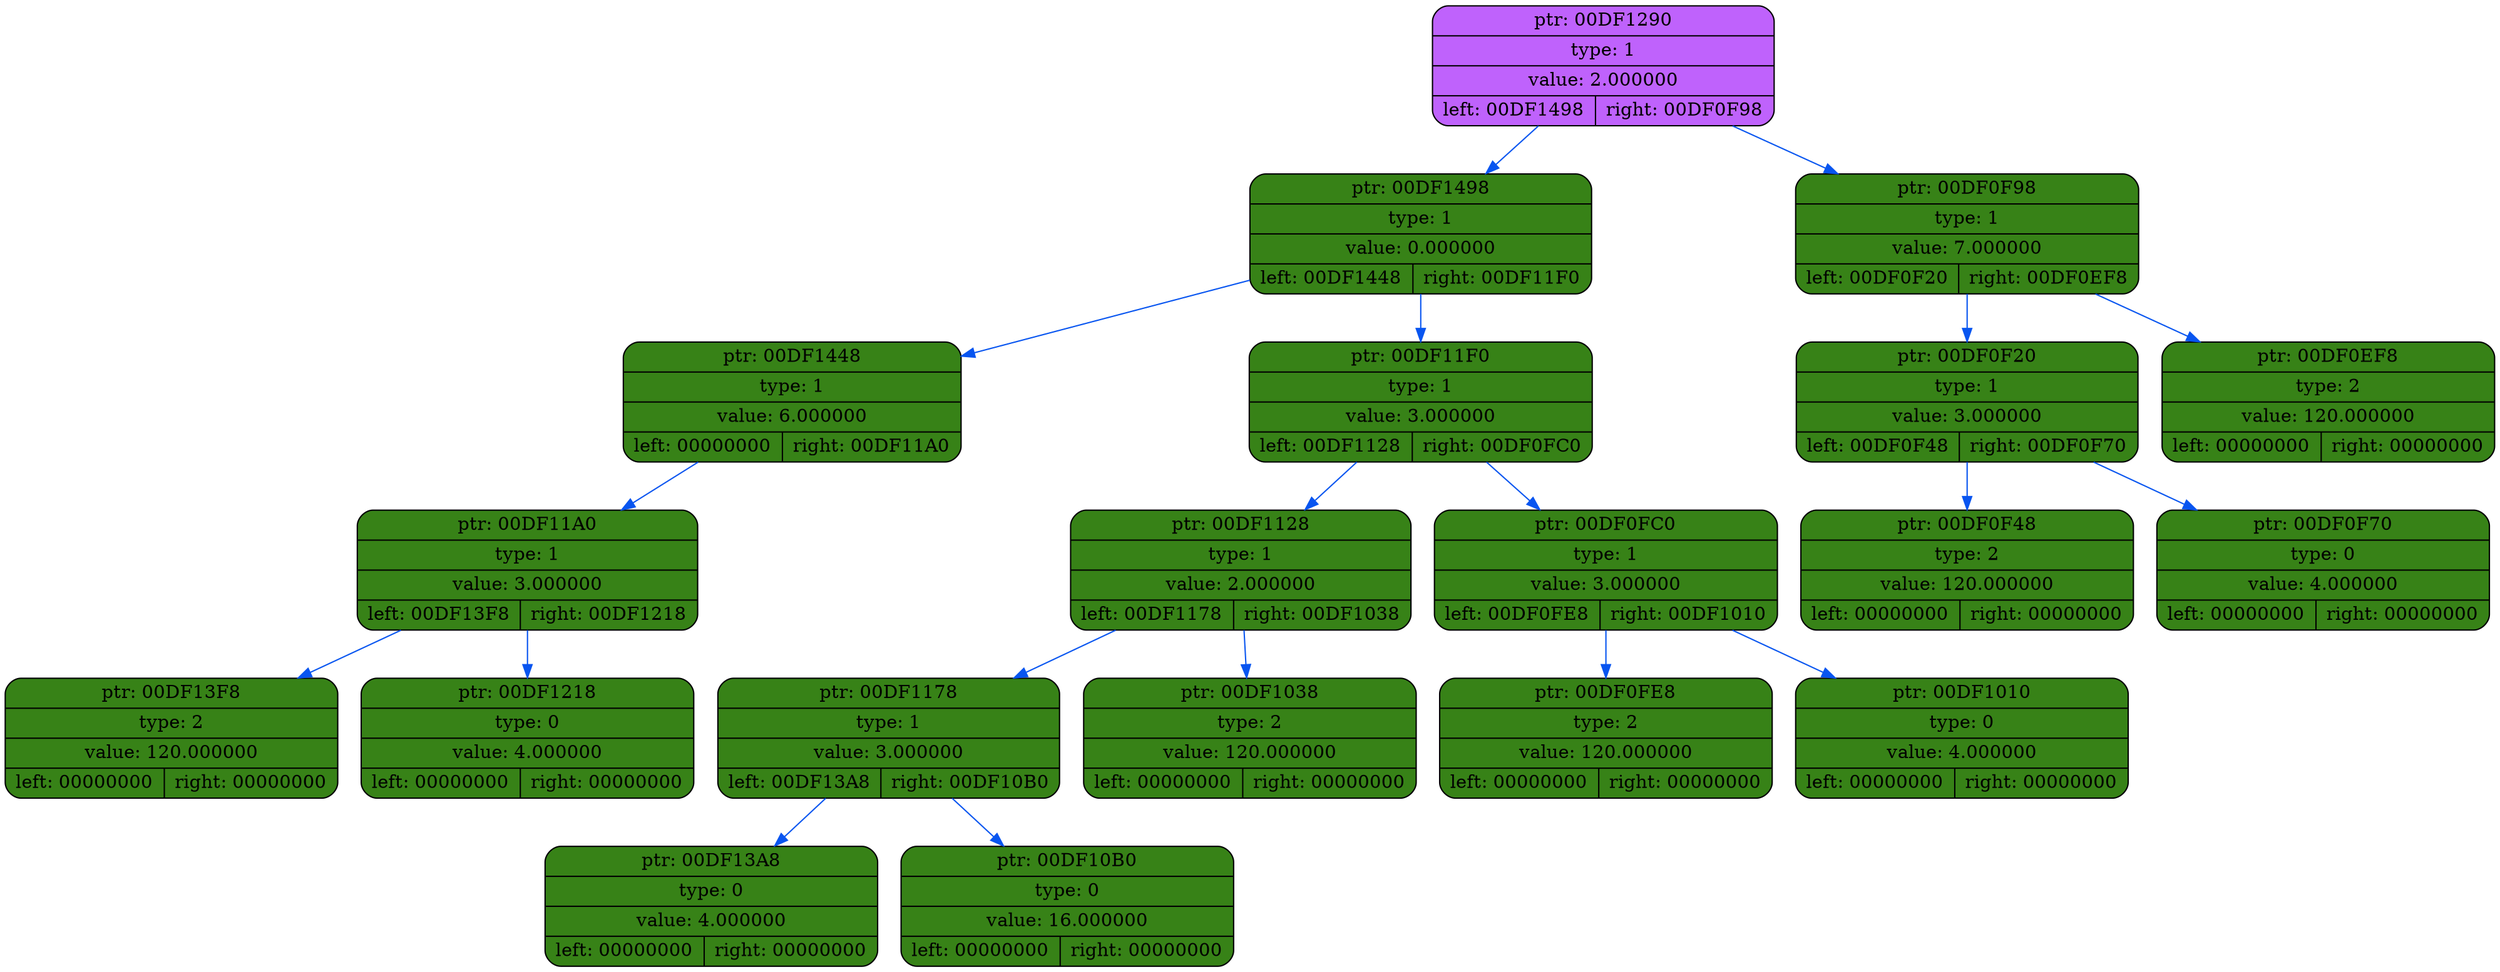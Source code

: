 digraph
{
    rankdir=TP

        node00DF1290[shape=record,style="rounded,filled",fillcolor="#BF62FC",label="{ ptr: 00DF1290 | type: 1 | value: 2.000000| { left: 00DF1498 | right: 00DF0F98 }}"];
    node00DF1290 -> node00DF1498[color="#0855F0"]
    node00DF1498[shape=record,style="rounded,filled",fillcolor="#378217",label="{ ptr: 00DF1498 | type: 1 | value: 0.000000| { left: 00DF1448 | right: 00DF11F0 }}"];
    node00DF1498 -> node00DF1448[color="#0855F0"]
    node00DF1448[shape=record,style="rounded,filled",fillcolor="#378217",label="{ ptr: 00DF1448 | type: 1 | value: 6.000000| { left: 00000000 | right: 00DF11A0 }}"];
    node00DF1448 -> node00DF11A0[color="#0855F0"]
    node00DF11A0[shape=record,style="rounded,filled",fillcolor="#378217",label="{ ptr: 00DF11A0 | type: 1 | value: 3.000000| { left: 00DF13F8 | right: 00DF1218 }}"];
    node00DF11A0 -> node00DF13F8[color="#0855F0"]
    node00DF13F8[shape=record,style="rounded,filled",fillcolor="#378217",label="{ ptr: 00DF13F8 | type: 2 | value: 120.000000| { left: 00000000 | right: 00000000 }}"];
    node00DF11A0 -> node00DF1218[color="#0855F0"]
    node00DF1218[shape=record,style="rounded,filled",fillcolor="#378217",label="{ ptr: 00DF1218 | type: 0 | value: 4.000000| { left: 00000000 | right: 00000000 }}"];
    node00DF1498 -> node00DF11F0[color="#0855F0"]
    node00DF11F0[shape=record,style="rounded,filled",fillcolor="#378217",label="{ ptr: 00DF11F0 | type: 1 | value: 3.000000| { left: 00DF1128 | right: 00DF0FC0 }}"];
    node00DF11F0 -> node00DF1128[color="#0855F0"]
    node00DF1128[shape=record,style="rounded,filled",fillcolor="#378217",label="{ ptr: 00DF1128 | type: 1 | value: 2.000000| { left: 00DF1178 | right: 00DF1038 }}"];
    node00DF1128 -> node00DF1178[color="#0855F0"]
    node00DF1178[shape=record,style="rounded,filled",fillcolor="#378217",label="{ ptr: 00DF1178 | type: 1 | value: 3.000000| { left: 00DF13A8 | right: 00DF10B0 }}"];
    node00DF1178 -> node00DF13A8[color="#0855F0"]
    node00DF13A8[shape=record,style="rounded,filled",fillcolor="#378217",label="{ ptr: 00DF13A8 | type: 0 | value: 4.000000| { left: 00000000 | right: 00000000 }}"];
    node00DF1178 -> node00DF10B0[color="#0855F0"]
    node00DF10B0[shape=record,style="rounded,filled",fillcolor="#378217",label="{ ptr: 00DF10B0 | type: 0 | value: 16.000000| { left: 00000000 | right: 00000000 }}"];
    node00DF1128 -> node00DF1038[color="#0855F0"]
    node00DF1038[shape=record,style="rounded,filled",fillcolor="#378217",label="{ ptr: 00DF1038 | type: 2 | value: 120.000000| { left: 00000000 | right: 00000000 }}"];
    node00DF11F0 -> node00DF0FC0[color="#0855F0"]
    node00DF0FC0[shape=record,style="rounded,filled",fillcolor="#378217",label="{ ptr: 00DF0FC0 | type: 1 | value: 3.000000| { left: 00DF0FE8 | right: 00DF1010 }}"];
    node00DF0FC0 -> node00DF0FE8[color="#0855F0"]
    node00DF0FE8[shape=record,style="rounded,filled",fillcolor="#378217",label="{ ptr: 00DF0FE8 | type: 2 | value: 120.000000| { left: 00000000 | right: 00000000 }}"];
    node00DF0FC0 -> node00DF1010[color="#0855F0"]
    node00DF1010[shape=record,style="rounded,filled",fillcolor="#378217",label="{ ptr: 00DF1010 | type: 0 | value: 4.000000| { left: 00000000 | right: 00000000 }}"];
    node00DF1290 -> node00DF0F98[color="#0855F0"]
    node00DF0F98[shape=record,style="rounded,filled",fillcolor="#378217",label="{ ptr: 00DF0F98 | type: 1 | value: 7.000000| { left: 00DF0F20 | right: 00DF0EF8 }}"];
    node00DF0F98 -> node00DF0F20[color="#0855F0"]
    node00DF0F20[shape=record,style="rounded,filled",fillcolor="#378217",label="{ ptr: 00DF0F20 | type: 1 | value: 3.000000| { left: 00DF0F48 | right: 00DF0F70 }}"];
    node00DF0F20 -> node00DF0F48[color="#0855F0"]
    node00DF0F48[shape=record,style="rounded,filled",fillcolor="#378217",label="{ ptr: 00DF0F48 | type: 2 | value: 120.000000| { left: 00000000 | right: 00000000 }}"];
    node00DF0F20 -> node00DF0F70[color="#0855F0"]
    node00DF0F70[shape=record,style="rounded,filled",fillcolor="#378217",label="{ ptr: 00DF0F70 | type: 0 | value: 4.000000| { left: 00000000 | right: 00000000 }}"];
    node00DF0F98 -> node00DF0EF8[color="#0855F0"]
    node00DF0EF8[shape=record,style="rounded,filled",fillcolor="#378217",label="{ ptr: 00DF0EF8 | type: 2 | value: 120.000000| { left: 00000000 | right: 00000000 }}"];
}